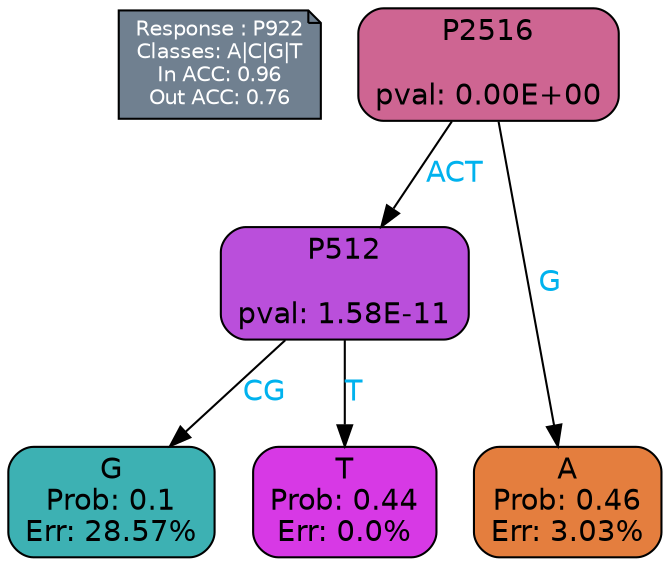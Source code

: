 digraph Tree {
node [shape=box, style="filled, rounded", color="black", fontname=helvetica] ;
graph [ranksep=equally, splines=polylines, bgcolor=transparent, dpi=600] ;
edge [fontname=helvetica] ;
LEGEND [label="Response : P922
Classes: A|C|G|T
In ACC: 0.96
Out ACC: 0.76
",shape=note,align=left,style=filled,fillcolor="slategray",fontcolor="white",fontsize=10];1 [label="P2516

pval: 0.00E+00", fillcolor="#ce6592"] ;
2 [label="P512

pval: 1.58E-11", fillcolor="#ba4fdb"] ;
3 [label="G
Prob: 0.1
Err: 28.57%", fillcolor="#3db1b3"] ;
4 [label="T
Prob: 0.44
Err: 0.0%", fillcolor="#d739e5"] ;
5 [label="A
Prob: 0.46
Err: 3.03%", fillcolor="#e47e3e"] ;
1 -> 2 [label="ACT",fontcolor=deepskyblue2] ;
1 -> 5 [label="G",fontcolor=deepskyblue2] ;
2 -> 3 [label="CG",fontcolor=deepskyblue2] ;
2 -> 4 [label="T",fontcolor=deepskyblue2] ;
{rank = same; 3;4;5;}{rank = same; LEGEND;1;}}